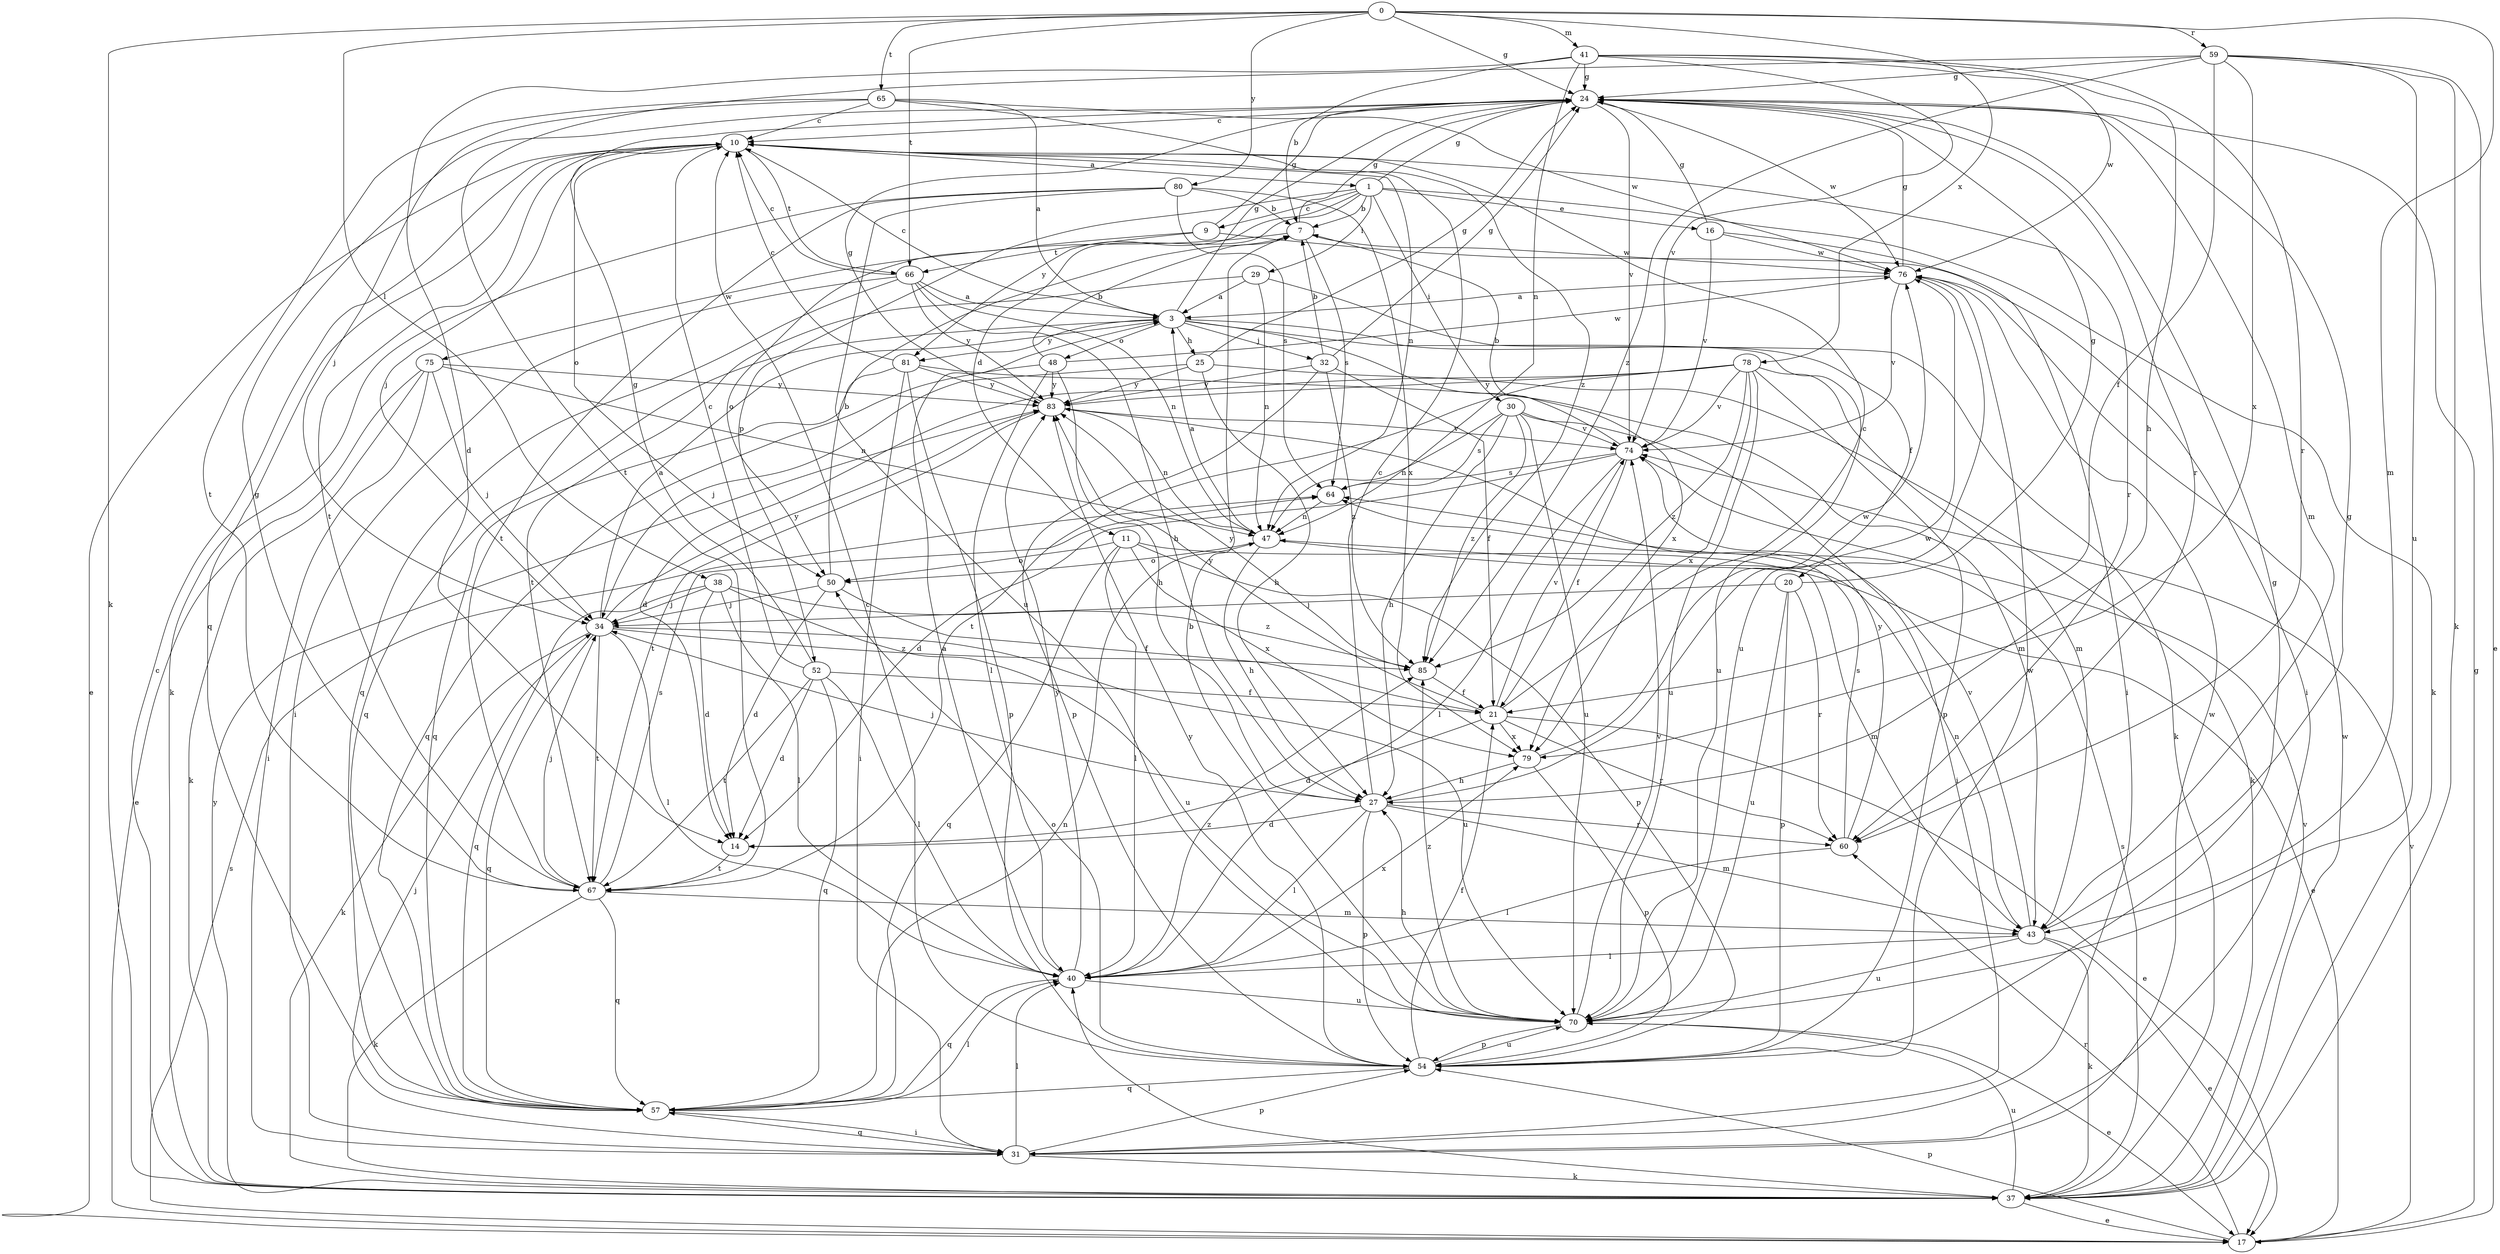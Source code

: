 strict digraph  {
0;
1;
3;
7;
9;
10;
11;
14;
16;
17;
20;
21;
24;
25;
27;
29;
30;
31;
32;
34;
37;
38;
40;
41;
43;
47;
48;
50;
52;
54;
57;
59;
60;
64;
65;
66;
67;
70;
74;
75;
76;
78;
79;
80;
81;
83;
85;
0 -> 24  [label=g];
0 -> 37  [label=k];
0 -> 38  [label=l];
0 -> 41  [label=m];
0 -> 43  [label=m];
0 -> 59  [label=r];
0 -> 65  [label=t];
0 -> 66  [label=t];
0 -> 78  [label=x];
0 -> 80  [label=y];
1 -> 7  [label=b];
1 -> 9  [label=c];
1 -> 11  [label=d];
1 -> 16  [label=e];
1 -> 24  [label=g];
1 -> 29  [label=i];
1 -> 30  [label=i];
1 -> 37  [label=k];
1 -> 52  [label=p];
1 -> 81  [label=y];
3 -> 10  [label=c];
3 -> 20  [label=f];
3 -> 24  [label=g];
3 -> 25  [label=h];
3 -> 32  [label=j];
3 -> 48  [label=o];
3 -> 57  [label=q];
3 -> 70  [label=u];
3 -> 79  [label=x];
3 -> 81  [label=y];
7 -> 24  [label=g];
7 -> 64  [label=s];
7 -> 75  [label=w];
7 -> 76  [label=w];
9 -> 24  [label=g];
9 -> 31  [label=i];
9 -> 50  [label=o];
9 -> 66  [label=t];
10 -> 1  [label=a];
10 -> 17  [label=e];
10 -> 34  [label=j];
10 -> 47  [label=n];
10 -> 50  [label=o];
10 -> 57  [label=q];
10 -> 60  [label=r];
10 -> 66  [label=t];
10 -> 67  [label=t];
11 -> 17  [label=e];
11 -> 40  [label=l];
11 -> 50  [label=o];
11 -> 54  [label=p];
11 -> 57  [label=q];
11 -> 79  [label=x];
14 -> 67  [label=t];
16 -> 24  [label=g];
16 -> 31  [label=i];
16 -> 74  [label=v];
16 -> 76  [label=w];
17 -> 24  [label=g];
17 -> 54  [label=p];
17 -> 60  [label=r];
17 -> 64  [label=s];
17 -> 74  [label=v];
20 -> 24  [label=g];
20 -> 34  [label=j];
20 -> 54  [label=p];
20 -> 60  [label=r];
20 -> 70  [label=u];
21 -> 10  [label=c];
21 -> 14  [label=d];
21 -> 17  [label=e];
21 -> 60  [label=r];
21 -> 74  [label=v];
21 -> 79  [label=x];
21 -> 83  [label=y];
24 -> 10  [label=c];
24 -> 43  [label=m];
24 -> 60  [label=r];
24 -> 74  [label=v];
24 -> 76  [label=w];
25 -> 24  [label=g];
25 -> 27  [label=h];
25 -> 34  [label=j];
25 -> 37  [label=k];
25 -> 83  [label=y];
27 -> 10  [label=c];
27 -> 14  [label=d];
27 -> 34  [label=j];
27 -> 40  [label=l];
27 -> 43  [label=m];
27 -> 54  [label=p];
27 -> 60  [label=r];
27 -> 76  [label=w];
29 -> 3  [label=a];
29 -> 37  [label=k];
29 -> 47  [label=n];
29 -> 67  [label=t];
30 -> 27  [label=h];
30 -> 31  [label=i];
30 -> 47  [label=n];
30 -> 64  [label=s];
30 -> 70  [label=u];
30 -> 74  [label=v];
30 -> 85  [label=z];
31 -> 34  [label=j];
31 -> 37  [label=k];
31 -> 40  [label=l];
31 -> 54  [label=p];
31 -> 57  [label=q];
31 -> 76  [label=w];
32 -> 7  [label=b];
32 -> 21  [label=f];
32 -> 24  [label=g];
32 -> 54  [label=p];
32 -> 83  [label=y];
32 -> 85  [label=z];
34 -> 3  [label=a];
34 -> 37  [label=k];
34 -> 40  [label=l];
34 -> 57  [label=q];
34 -> 67  [label=t];
34 -> 70  [label=u];
34 -> 83  [label=y];
34 -> 85  [label=z];
37 -> 10  [label=c];
37 -> 17  [label=e];
37 -> 40  [label=l];
37 -> 64  [label=s];
37 -> 70  [label=u];
37 -> 74  [label=v];
37 -> 76  [label=w];
37 -> 83  [label=y];
38 -> 14  [label=d];
38 -> 34  [label=j];
38 -> 40  [label=l];
38 -> 57  [label=q];
38 -> 70  [label=u];
38 -> 85  [label=z];
40 -> 3  [label=a];
40 -> 57  [label=q];
40 -> 70  [label=u];
40 -> 79  [label=x];
40 -> 83  [label=y];
40 -> 85  [label=z];
41 -> 7  [label=b];
41 -> 14  [label=d];
41 -> 24  [label=g];
41 -> 27  [label=h];
41 -> 47  [label=n];
41 -> 60  [label=r];
41 -> 74  [label=v];
41 -> 76  [label=w];
43 -> 17  [label=e];
43 -> 24  [label=g];
43 -> 37  [label=k];
43 -> 40  [label=l];
43 -> 47  [label=n];
43 -> 70  [label=u];
43 -> 74  [label=v];
47 -> 3  [label=a];
47 -> 27  [label=h];
47 -> 43  [label=m];
47 -> 50  [label=o];
48 -> 7  [label=b];
48 -> 27  [label=h];
48 -> 40  [label=l];
48 -> 57  [label=q];
48 -> 76  [label=w];
48 -> 83  [label=y];
50 -> 7  [label=b];
50 -> 14  [label=d];
50 -> 21  [label=f];
50 -> 34  [label=j];
52 -> 10  [label=c];
52 -> 14  [label=d];
52 -> 21  [label=f];
52 -> 24  [label=g];
52 -> 40  [label=l];
52 -> 57  [label=q];
52 -> 67  [label=t];
54 -> 10  [label=c];
54 -> 21  [label=f];
54 -> 24  [label=g];
54 -> 50  [label=o];
54 -> 57  [label=q];
54 -> 70  [label=u];
54 -> 76  [label=w];
54 -> 83  [label=y];
57 -> 31  [label=i];
57 -> 40  [label=l];
57 -> 47  [label=n];
59 -> 17  [label=e];
59 -> 21  [label=f];
59 -> 24  [label=g];
59 -> 37  [label=k];
59 -> 67  [label=t];
59 -> 70  [label=u];
59 -> 79  [label=x];
59 -> 85  [label=z];
60 -> 40  [label=l];
60 -> 64  [label=s];
60 -> 83  [label=y];
64 -> 47  [label=n];
65 -> 3  [label=a];
65 -> 10  [label=c];
65 -> 34  [label=j];
65 -> 67  [label=t];
65 -> 76  [label=w];
65 -> 85  [label=z];
66 -> 3  [label=a];
66 -> 10  [label=c];
66 -> 27  [label=h];
66 -> 31  [label=i];
66 -> 47  [label=n];
66 -> 57  [label=q];
66 -> 83  [label=y];
67 -> 24  [label=g];
67 -> 34  [label=j];
67 -> 37  [label=k];
67 -> 43  [label=m];
67 -> 57  [label=q];
67 -> 64  [label=s];
70 -> 7  [label=b];
70 -> 17  [label=e];
70 -> 27  [label=h];
70 -> 54  [label=p];
70 -> 74  [label=v];
70 -> 85  [label=z];
74 -> 7  [label=b];
74 -> 14  [label=d];
74 -> 21  [label=f];
74 -> 40  [label=l];
74 -> 64  [label=s];
75 -> 17  [label=e];
75 -> 31  [label=i];
75 -> 34  [label=j];
75 -> 37  [label=k];
75 -> 47  [label=n];
75 -> 83  [label=y];
76 -> 3  [label=a];
76 -> 24  [label=g];
76 -> 70  [label=u];
76 -> 74  [label=v];
78 -> 14  [label=d];
78 -> 43  [label=m];
78 -> 54  [label=p];
78 -> 67  [label=t];
78 -> 70  [label=u];
78 -> 74  [label=v];
78 -> 79  [label=x];
78 -> 83  [label=y];
78 -> 85  [label=z];
79 -> 27  [label=h];
79 -> 54  [label=p];
79 -> 76  [label=w];
80 -> 7  [label=b];
80 -> 37  [label=k];
80 -> 64  [label=s];
80 -> 67  [label=t];
80 -> 70  [label=u];
80 -> 79  [label=x];
81 -> 10  [label=c];
81 -> 31  [label=i];
81 -> 43  [label=m];
81 -> 54  [label=p];
81 -> 57  [label=q];
81 -> 83  [label=y];
83 -> 24  [label=g];
83 -> 47  [label=n];
83 -> 67  [label=t];
83 -> 74  [label=v];
85 -> 21  [label=f];
85 -> 83  [label=y];
}
